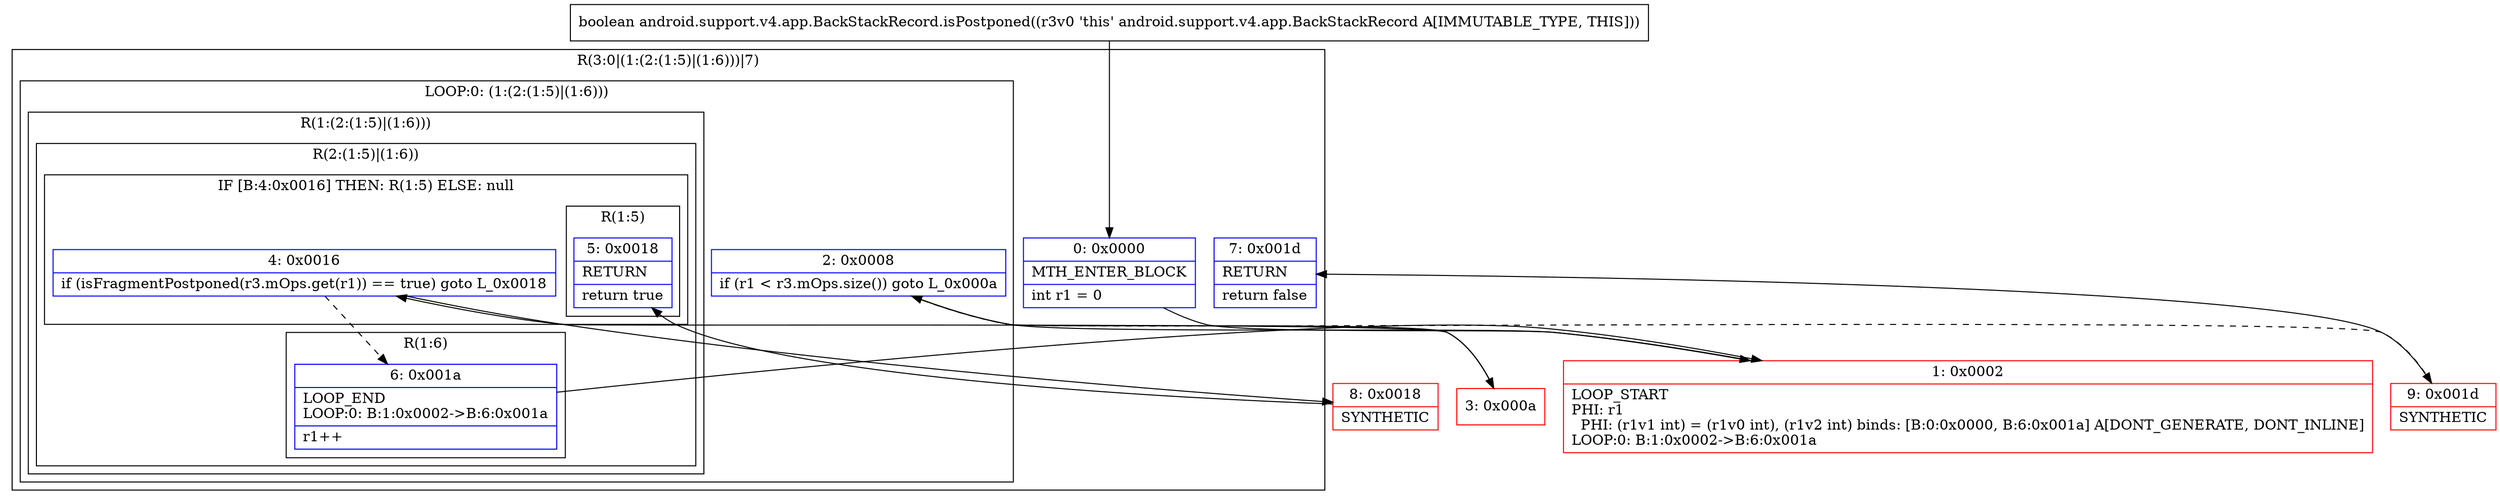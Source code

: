 digraph "CFG forandroid.support.v4.app.BackStackRecord.isPostponed()Z" {
subgraph cluster_Region_955886877 {
label = "R(3:0|(1:(2:(1:5)|(1:6)))|7)";
node [shape=record,color=blue];
Node_0 [shape=record,label="{0\:\ 0x0000|MTH_ENTER_BLOCK\l|int r1 = 0\l}"];
subgraph cluster_LoopRegion_428344690 {
label = "LOOP:0: (1:(2:(1:5)|(1:6)))";
node [shape=record,color=blue];
Node_2 [shape=record,label="{2\:\ 0x0008|if (r1 \< r3.mOps.size()) goto L_0x000a\l}"];
subgraph cluster_Region_802078483 {
label = "R(1:(2:(1:5)|(1:6)))";
node [shape=record,color=blue];
subgraph cluster_Region_870533109 {
label = "R(2:(1:5)|(1:6))";
node [shape=record,color=blue];
subgraph cluster_IfRegion_2036906912 {
label = "IF [B:4:0x0016] THEN: R(1:5) ELSE: null";
node [shape=record,color=blue];
Node_4 [shape=record,label="{4\:\ 0x0016|if (isFragmentPostponed(r3.mOps.get(r1)) == true) goto L_0x0018\l}"];
subgraph cluster_Region_251864816 {
label = "R(1:5)";
node [shape=record,color=blue];
Node_5 [shape=record,label="{5\:\ 0x0018|RETURN\l|return true\l}"];
}
}
subgraph cluster_Region_1870589104 {
label = "R(1:6)";
node [shape=record,color=blue];
Node_6 [shape=record,label="{6\:\ 0x001a|LOOP_END\lLOOP:0: B:1:0x0002\-\>B:6:0x001a\l|r1++\l}"];
}
}
}
}
Node_7 [shape=record,label="{7\:\ 0x001d|RETURN\l|return false\l}"];
}
Node_1 [shape=record,color=red,label="{1\:\ 0x0002|LOOP_START\lPHI: r1 \l  PHI: (r1v1 int) = (r1v0 int), (r1v2 int) binds: [B:0:0x0000, B:6:0x001a] A[DONT_GENERATE, DONT_INLINE]\lLOOP:0: B:1:0x0002\-\>B:6:0x001a\l}"];
Node_3 [shape=record,color=red,label="{3\:\ 0x000a}"];
Node_8 [shape=record,color=red,label="{8\:\ 0x0018|SYNTHETIC\l}"];
Node_9 [shape=record,color=red,label="{9\:\ 0x001d|SYNTHETIC\l}"];
MethodNode[shape=record,label="{boolean android.support.v4.app.BackStackRecord.isPostponed((r3v0 'this' android.support.v4.app.BackStackRecord A[IMMUTABLE_TYPE, THIS])) }"];
MethodNode -> Node_0;
Node_0 -> Node_1;
Node_2 -> Node_3;
Node_2 -> Node_9[style=dashed];
Node_4 -> Node_6[style=dashed];
Node_4 -> Node_8;
Node_6 -> Node_1;
Node_1 -> Node_2;
Node_3 -> Node_4;
Node_8 -> Node_5;
Node_9 -> Node_7;
}

